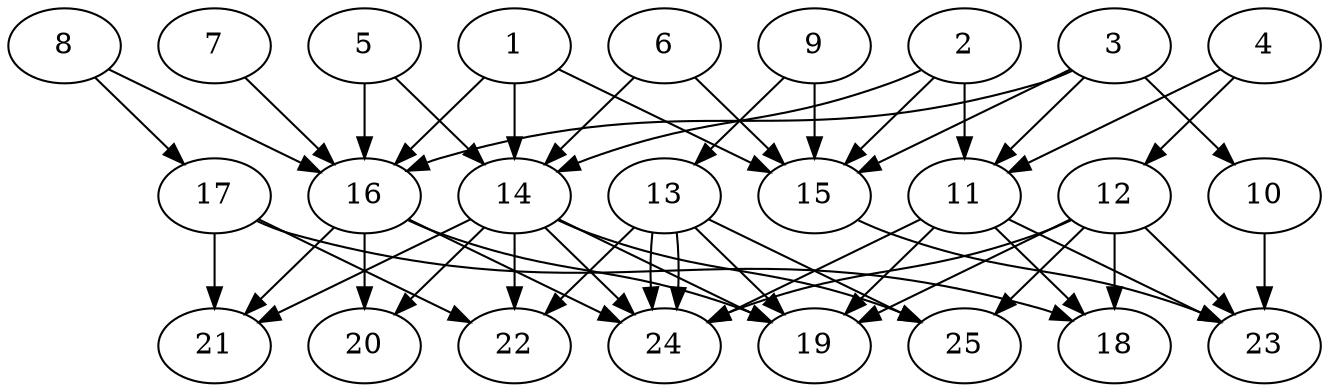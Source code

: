 // DAG automatically generated by daggen at Thu Oct  3 14:00:40 2019
// ./daggen --dot -n 25 --ccr 0.4 --fat 0.7 --regular 0.9 --density 0.7 --mindata 5242880 --maxdata 52428800 
digraph G {
  1 [size="69928960", alpha="0.12", expect_size="27971584"] 
  1 -> 14 [size ="27971584"]
  1 -> 15 [size ="27971584"]
  1 -> 16 [size ="27971584"]
  2 [size="24069120", alpha="0.10", expect_size="9627648"] 
  2 -> 11 [size ="9627648"]
  2 -> 14 [size ="9627648"]
  2 -> 15 [size ="9627648"]
  3 [size="120373760", alpha="0.08", expect_size="48149504"] 
  3 -> 10 [size ="48149504"]
  3 -> 11 [size ="48149504"]
  3 -> 15 [size ="48149504"]
  3 -> 16 [size ="48149504"]
  4 [size="102863360", alpha="0.11", expect_size="41145344"] 
  4 -> 11 [size ="41145344"]
  4 -> 12 [size ="41145344"]
  5 [size="80320000", alpha="0.14", expect_size="32128000"] 
  5 -> 14 [size ="32128000"]
  5 -> 16 [size ="32128000"]
  6 [size="30627840", alpha="0.18", expect_size="12251136"] 
  6 -> 14 [size ="12251136"]
  6 -> 15 [size ="12251136"]
  7 [size="102310400", alpha="0.02", expect_size="40924160"] 
  7 -> 16 [size ="40924160"]
  8 [size="33815040", alpha="0.20", expect_size="13526016"] 
  8 -> 16 [size ="13526016"]
  8 -> 17 [size ="13526016"]
  9 [size="38796800", alpha="0.17", expect_size="15518720"] 
  9 -> 13 [size ="15518720"]
  9 -> 15 [size ="15518720"]
  10 [size="14912000", alpha="0.04", expect_size="5964800"] 
  10 -> 23 [size ="5964800"]
  11 [size="110044160", alpha="0.13", expect_size="44017664"] 
  11 -> 18 [size ="44017664"]
  11 -> 19 [size ="44017664"]
  11 -> 23 [size ="44017664"]
  11 -> 24 [size ="44017664"]
  12 [size="65082880", alpha="0.09", expect_size="26033152"] 
  12 -> 18 [size ="26033152"]
  12 -> 19 [size ="26033152"]
  12 -> 23 [size ="26033152"]
  12 -> 24 [size ="26033152"]
  12 -> 25 [size ="26033152"]
  13 [size="124656640", alpha="0.13", expect_size="49862656"] 
  13 -> 19 [size ="49862656"]
  13 -> 22 [size ="49862656"]
  13 -> 24 [size ="49862656"]
  13 -> 24 [size ="49862656"]
  13 -> 25 [size ="49862656"]
  14 [size="53035520", alpha="0.11", expect_size="21214208"] 
  14 -> 19 [size ="21214208"]
  14 -> 20 [size ="21214208"]
  14 -> 21 [size ="21214208"]
  14 -> 22 [size ="21214208"]
  14 -> 24 [size ="21214208"]
  14 -> 25 [size ="21214208"]
  15 [size="118819840", alpha="0.17", expect_size="47527936"] 
  15 -> 23 [size ="47527936"]
  16 [size="84359680", alpha="0.10", expect_size="33743872"] 
  16 -> 19 [size ="33743872"]
  16 -> 20 [size ="33743872"]
  16 -> 21 [size ="33743872"]
  16 -> 24 [size ="33743872"]
  17 [size="72442880", alpha="0.00", expect_size="28977152"] 
  17 -> 18 [size ="28977152"]
  17 -> 21 [size ="28977152"]
  17 -> 22 [size ="28977152"]
  18 [size="83384320", alpha="0.17", expect_size="33353728"] 
  19 [size="80721920", alpha="0.03", expect_size="32288768"] 
  20 [size="61616640", alpha="0.01", expect_size="24646656"] 
  21 [size="83479040", alpha="0.08", expect_size="33391616"] 
  22 [size="43934720", alpha="0.17", expect_size="17573888"] 
  23 [size="94330880", alpha="0.04", expect_size="37732352"] 
  24 [size="54563840", alpha="0.06", expect_size="21825536"] 
  25 [size="120209920", alpha="0.00", expect_size="48083968"] 
}
